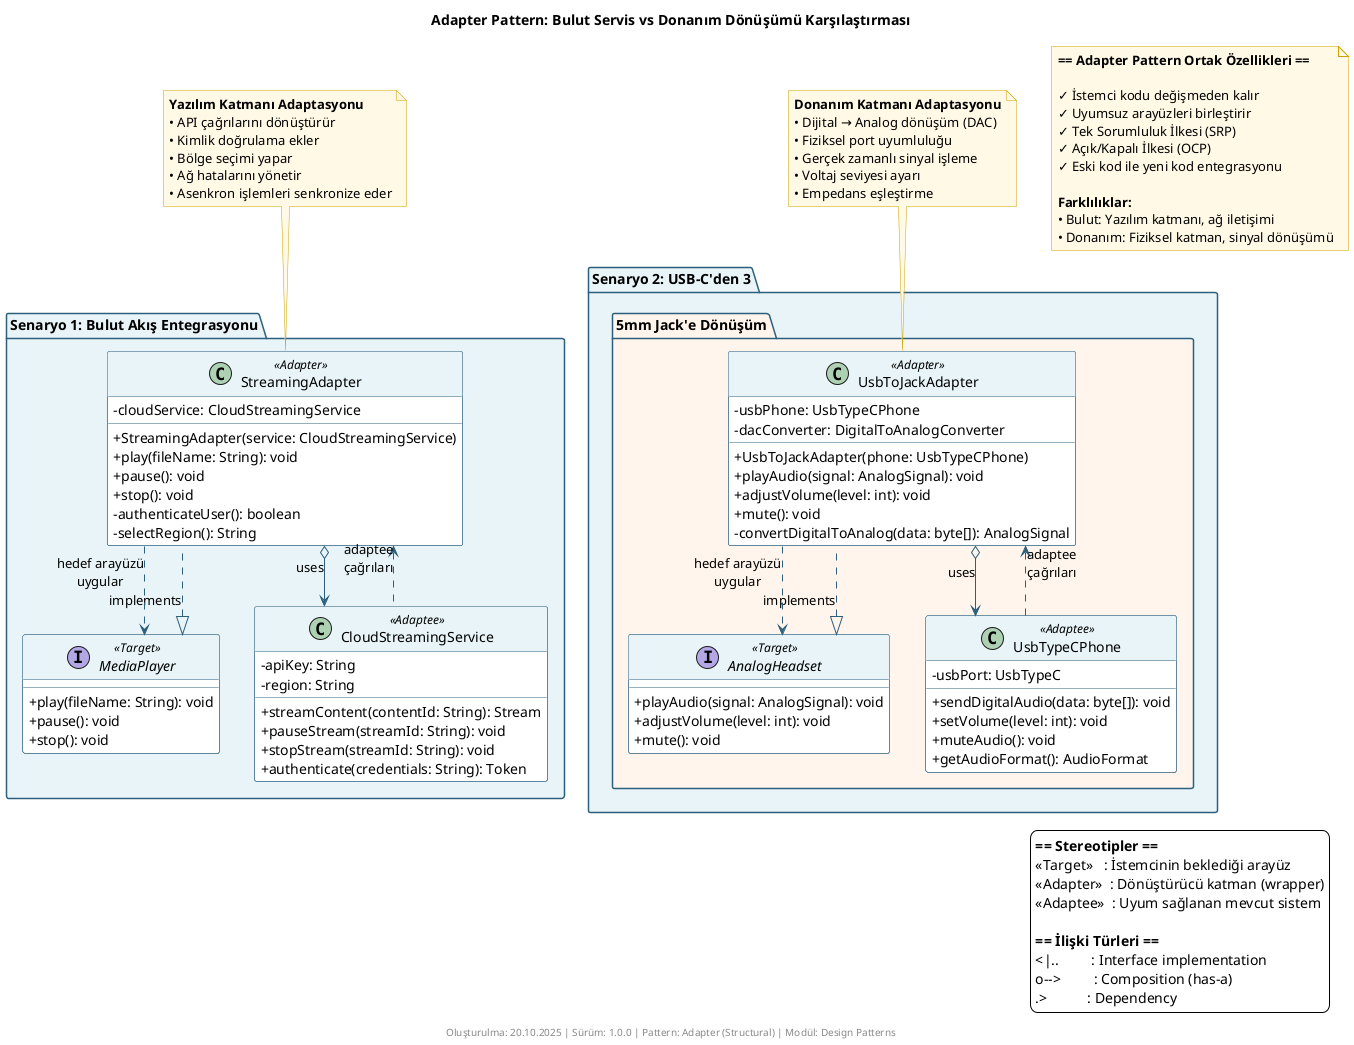 @startuml adapter-scenarios-comparison
allowmixing

/'
 * @file adapter-scenarios-comparison.puml
 * @brief bulut servis adapteri ile donanım adapterinin görsel karşılaştırması
 * @author Muhammed Kayra Bulut
 * @date 20.10.2025
 * @version 1.0.0
 * 
 * @description bu diyagram iki farklı adapter senaryosunu yan yana
 *              inceleyerek ortak noktalarını ve farklılıklarını
 *              gösterir. Birincisi yazılım tabanlı bulut servis
 *              entegrasyonu, ikincisi ise donanım port dönüşümüdür.
 * 
 * @pattern Adapter (Structural Design Pattern)
 * @related StreamingAdapter.java, UsbToJackAdapter.java
 '/

title Adapter Pattern: Bulut Servis vs Donanım Dönüşümü Karşılaştırması

' ========== Stil Tanımlamaları ==========
skinparam backgroundColor #FFFFFF
skinparam shadowing false
skinparam classAttributeIconSize 0
skinparam linetype ortho

skinparam package {
    BackgroundColor #E8F4F8
    BorderColor #2C5F7C
    FontStyle bold
}

skinparam class {
    BackgroundColor #FFFFFF
    BorderColor #2C5F7C
    ArrowColor #2C5F7C
    HeaderBackgroundColor #E8F4F8
}

skinparam interface {
    BackgroundColor #FFE8CC
    BorderColor #CC8800
}

skinparam note {
    BackgroundColor #FFF9E6
    BorderColor #CCA300
}

' ========== Senaryo 1: Bulut Servis Adapteri ==========
package "Senaryo 1: Bulut Akış Entegrasyonu" #E8F4F8 {
    
    interface MediaPlayer <<Target>> {
        +play(fileName: String): void
        +pause(): void
        +stop(): void
    }
    
    class StreamingAdapter <<Adapter>> {
        -cloudService: CloudStreamingService
        __
        +StreamingAdapter(service: CloudStreamingService)
        +play(fileName: String): void
        +pause(): void
        +stop(): void
        -authenticateUser(): boolean
        -selectRegion(): String
    }
    
    class CloudStreamingService <<Adaptee>> {
        -apiKey: String
        -region: String
        __
        +streamContent(contentId: String): Stream
        +pauseStream(streamId: String): void
        +stopStream(streamId: String): void
        +authenticate(credentials: String): Token
    }
    
    MediaPlayer <|.. StreamingAdapter : implements
    StreamingAdapter o--> CloudStreamingService : uses
}

' ========== Senaryo 2: Donanım Adapteri ==========
package "Senaryo 2: USB-C'den 3.5mm Jack'e Dönüşüm" #FFF5EC {
    
    interface AnalogHeadset <<Target>> {
        +playAudio(signal: AnalogSignal): void
        +adjustVolume(level: int): void
        +mute(): void
    }
    
    class UsbToJackAdapter <<Adapter>> {
        -usbPhone: UsbTypeCPhone
        -dacConverter: DigitalToAnalogConverter
        __
        +UsbToJackAdapter(phone: UsbTypeCPhone)
        +playAudio(signal: AnalogSignal): void
        +adjustVolume(level: int): void
        +mute(): void
        -convertDigitalToAnalog(data: byte[]): AnalogSignal
    }
    
    class UsbTypeCPhone <<Adaptee>> {
        -usbPort: UsbTypeC
        __
        +sendDigitalAudio(data: byte[]): void
        +setVolume(level: int): void
        +muteAudio(): void
        +getAudioFormat(): AudioFormat
    }
    
    AnalogHeadset <|.. UsbToJackAdapter : implements
    UsbToJackAdapter o--> UsbTypeCPhone : uses
}

' ========== Karşılaştırma Notları ==========
note top of StreamingAdapter
  **Yazılım Katmanı Adaptasyonu**
  • API çağrılarını dönüştürür
  • Kimlik doğrulama ekler
  • Bölge seçimi yapar
  • Ağ hatalarını yönetir
  • Asenkron işlemleri senkronize eder
end note

note top of UsbToJackAdapter
  **Donanım Katmanı Adaptasyonu**
  • Dijital → Analog dönüşüm (DAC)
  • Fiziksel port uyumluluğu
  • Gerçek zamanlı sinyal işleme
  • Voltaj seviyesi ayarı
  • Empedans eşleştirme
end note

' ========== Ortak Özellikler ==========
note as CommonFeatures
  <b>== Adapter Pattern Ortak Özellikleri ==</b>
  
  ✓ İstemci kodu değişmeden kalır
  ✓ Uyumsuz arayüzleri birleştirir
  ✓ Tek Sorumluluk İlkesi (SRP)
  ✓ Açık/Kapalı İlkesi (OCP)
  ✓ Eski kod ile yeni kod entegrasyonu
  
  <b>Farklılıklar:</b>
  • Bulut: Yazılım katmanı, ağ iletişimi
  • Donanım: Fiziksel katman, sinyal dönüşümü
end note

' ========== İlişki Açıklamaları ==========
StreamingAdapter .down.> MediaPlayer : "hedef arayüzü\nuygular"
UsbToJackAdapter .down.> AnalogHeadset : "hedef arayüzü\nuygular"

CloudStreamingService .up.> StreamingAdapter : "adaptee\nçağrıları"
UsbTypeCPhone .up.> UsbToJackAdapter : "adaptee\nçağrıları"

' ========== Legend ==========
legend right
  <b>== Stereotipler ==</b>
  <<Target>>   : İstemcinin beklediği arayüz
  <<Adapter>>  : Dönüştürücü katman (wrapper)
  <<Adaptee>>  : Uyum sağlanan mevcut sistem
  
  <b>== İlişki Türleri ==</b>
  <|..         : Interface implementation
  o-->         : Composition (has-a)
  .>           : Dependency
end legend

footer Oluşturulma: 20.10.2025 | Sürüm: 1.0.0 | Pattern: Adapter (Structural) | Modül: Design Patterns

@enduml
